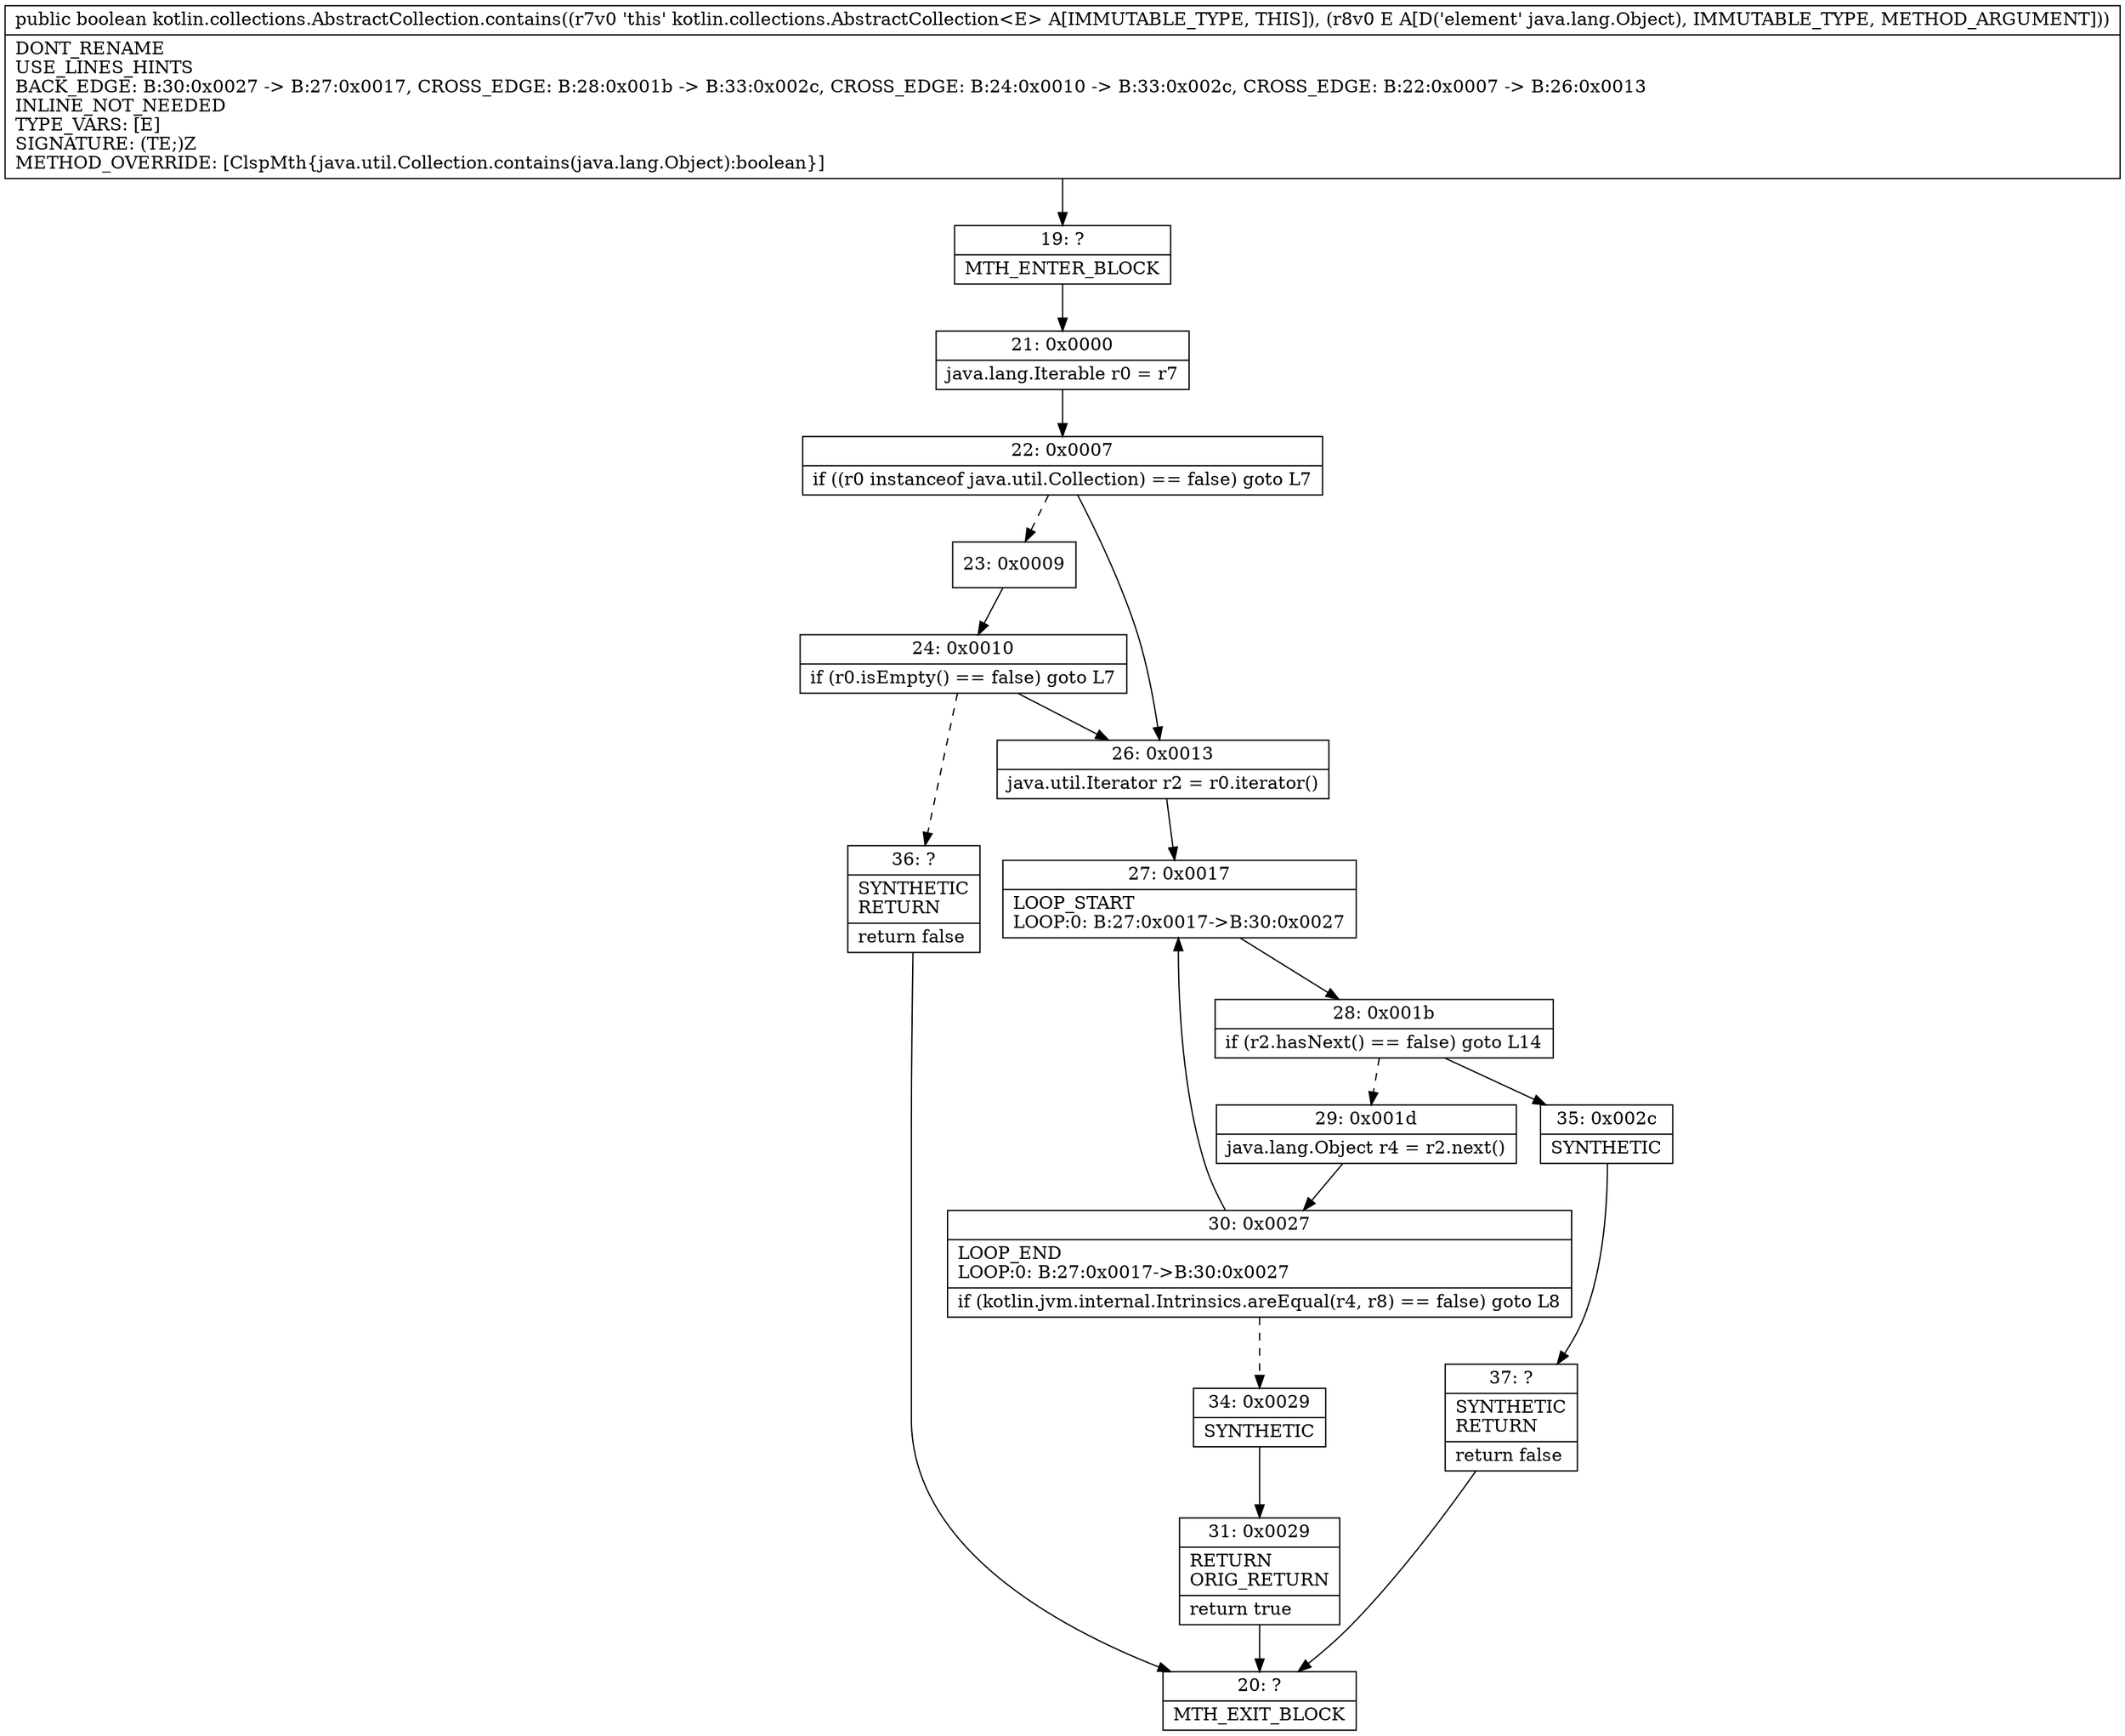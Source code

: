 digraph "CFG forkotlin.collections.AbstractCollection.contains(Ljava\/lang\/Object;)Z" {
Node_19 [shape=record,label="{19\:\ ?|MTH_ENTER_BLOCK\l}"];
Node_21 [shape=record,label="{21\:\ 0x0000|java.lang.Iterable r0 = r7\l}"];
Node_22 [shape=record,label="{22\:\ 0x0007|if ((r0 instanceof java.util.Collection) == false) goto L7\l}"];
Node_23 [shape=record,label="{23\:\ 0x0009}"];
Node_24 [shape=record,label="{24\:\ 0x0010|if (r0.isEmpty() == false) goto L7\l}"];
Node_36 [shape=record,label="{36\:\ ?|SYNTHETIC\lRETURN\l|return false\l}"];
Node_20 [shape=record,label="{20\:\ ?|MTH_EXIT_BLOCK\l}"];
Node_26 [shape=record,label="{26\:\ 0x0013|java.util.Iterator r2 = r0.iterator()\l}"];
Node_27 [shape=record,label="{27\:\ 0x0017|LOOP_START\lLOOP:0: B:27:0x0017\-\>B:30:0x0027\l}"];
Node_28 [shape=record,label="{28\:\ 0x001b|if (r2.hasNext() == false) goto L14\l}"];
Node_29 [shape=record,label="{29\:\ 0x001d|java.lang.Object r4 = r2.next()\l}"];
Node_30 [shape=record,label="{30\:\ 0x0027|LOOP_END\lLOOP:0: B:27:0x0017\-\>B:30:0x0027\l|if (kotlin.jvm.internal.Intrinsics.areEqual(r4, r8) == false) goto L8\l}"];
Node_34 [shape=record,label="{34\:\ 0x0029|SYNTHETIC\l}"];
Node_31 [shape=record,label="{31\:\ 0x0029|RETURN\lORIG_RETURN\l|return true\l}"];
Node_35 [shape=record,label="{35\:\ 0x002c|SYNTHETIC\l}"];
Node_37 [shape=record,label="{37\:\ ?|SYNTHETIC\lRETURN\l|return false\l}"];
MethodNode[shape=record,label="{public boolean kotlin.collections.AbstractCollection.contains((r7v0 'this' kotlin.collections.AbstractCollection\<E\> A[IMMUTABLE_TYPE, THIS]), (r8v0 E A[D('element' java.lang.Object), IMMUTABLE_TYPE, METHOD_ARGUMENT]))  | DONT_RENAME\lUSE_LINES_HINTS\lBACK_EDGE: B:30:0x0027 \-\> B:27:0x0017, CROSS_EDGE: B:28:0x001b \-\> B:33:0x002c, CROSS_EDGE: B:24:0x0010 \-\> B:33:0x002c, CROSS_EDGE: B:22:0x0007 \-\> B:26:0x0013\lINLINE_NOT_NEEDED\lTYPE_VARS: [E]\lSIGNATURE: (TE;)Z\lMETHOD_OVERRIDE: [ClspMth\{java.util.Collection.contains(java.lang.Object):boolean\}]\l}"];
MethodNode -> Node_19;Node_19 -> Node_21;
Node_21 -> Node_22;
Node_22 -> Node_23[style=dashed];
Node_22 -> Node_26;
Node_23 -> Node_24;
Node_24 -> Node_26;
Node_24 -> Node_36[style=dashed];
Node_36 -> Node_20;
Node_26 -> Node_27;
Node_27 -> Node_28;
Node_28 -> Node_29[style=dashed];
Node_28 -> Node_35;
Node_29 -> Node_30;
Node_30 -> Node_27;
Node_30 -> Node_34[style=dashed];
Node_34 -> Node_31;
Node_31 -> Node_20;
Node_35 -> Node_37;
Node_37 -> Node_20;
}

